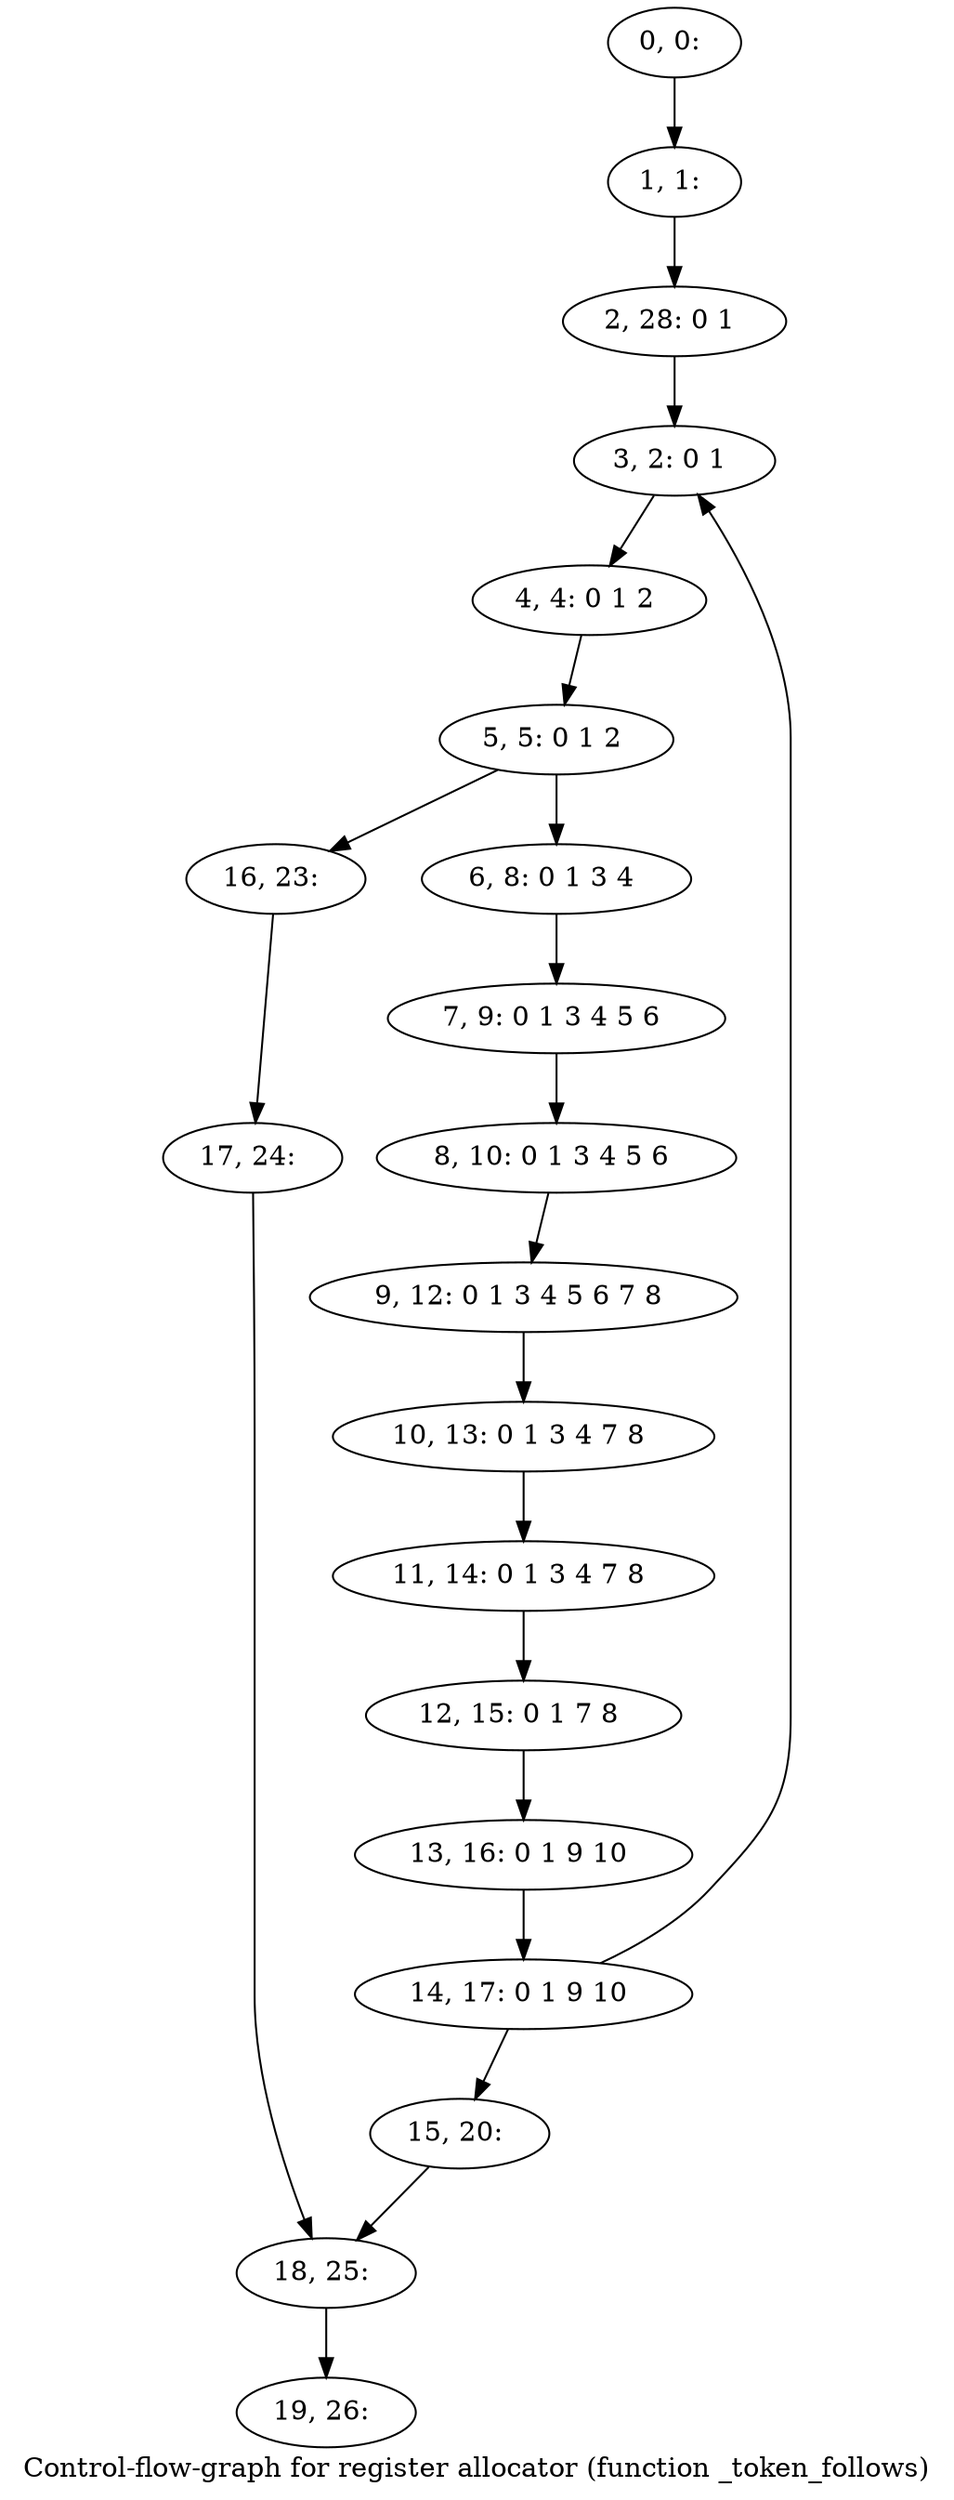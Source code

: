 digraph G {
graph [label="Control-flow-graph for register allocator (function _token_follows)"]
0[label="0, 0: "];
1[label="1, 1: "];
2[label="2, 28: 0 1 "];
3[label="3, 2: 0 1 "];
4[label="4, 4: 0 1 2 "];
5[label="5, 5: 0 1 2 "];
6[label="6, 8: 0 1 3 4 "];
7[label="7, 9: 0 1 3 4 5 6 "];
8[label="8, 10: 0 1 3 4 5 6 "];
9[label="9, 12: 0 1 3 4 5 6 7 8 "];
10[label="10, 13: 0 1 3 4 7 8 "];
11[label="11, 14: 0 1 3 4 7 8 "];
12[label="12, 15: 0 1 7 8 "];
13[label="13, 16: 0 1 9 10 "];
14[label="14, 17: 0 1 9 10 "];
15[label="15, 20: "];
16[label="16, 23: "];
17[label="17, 24: "];
18[label="18, 25: "];
19[label="19, 26: "];
0->1 ;
1->2 ;
2->3 ;
3->4 ;
4->5 ;
5->6 ;
5->16 ;
6->7 ;
7->8 ;
8->9 ;
9->10 ;
10->11 ;
11->12 ;
12->13 ;
13->14 ;
14->15 ;
14->3 ;
15->18 ;
16->17 ;
17->18 ;
18->19 ;
}
